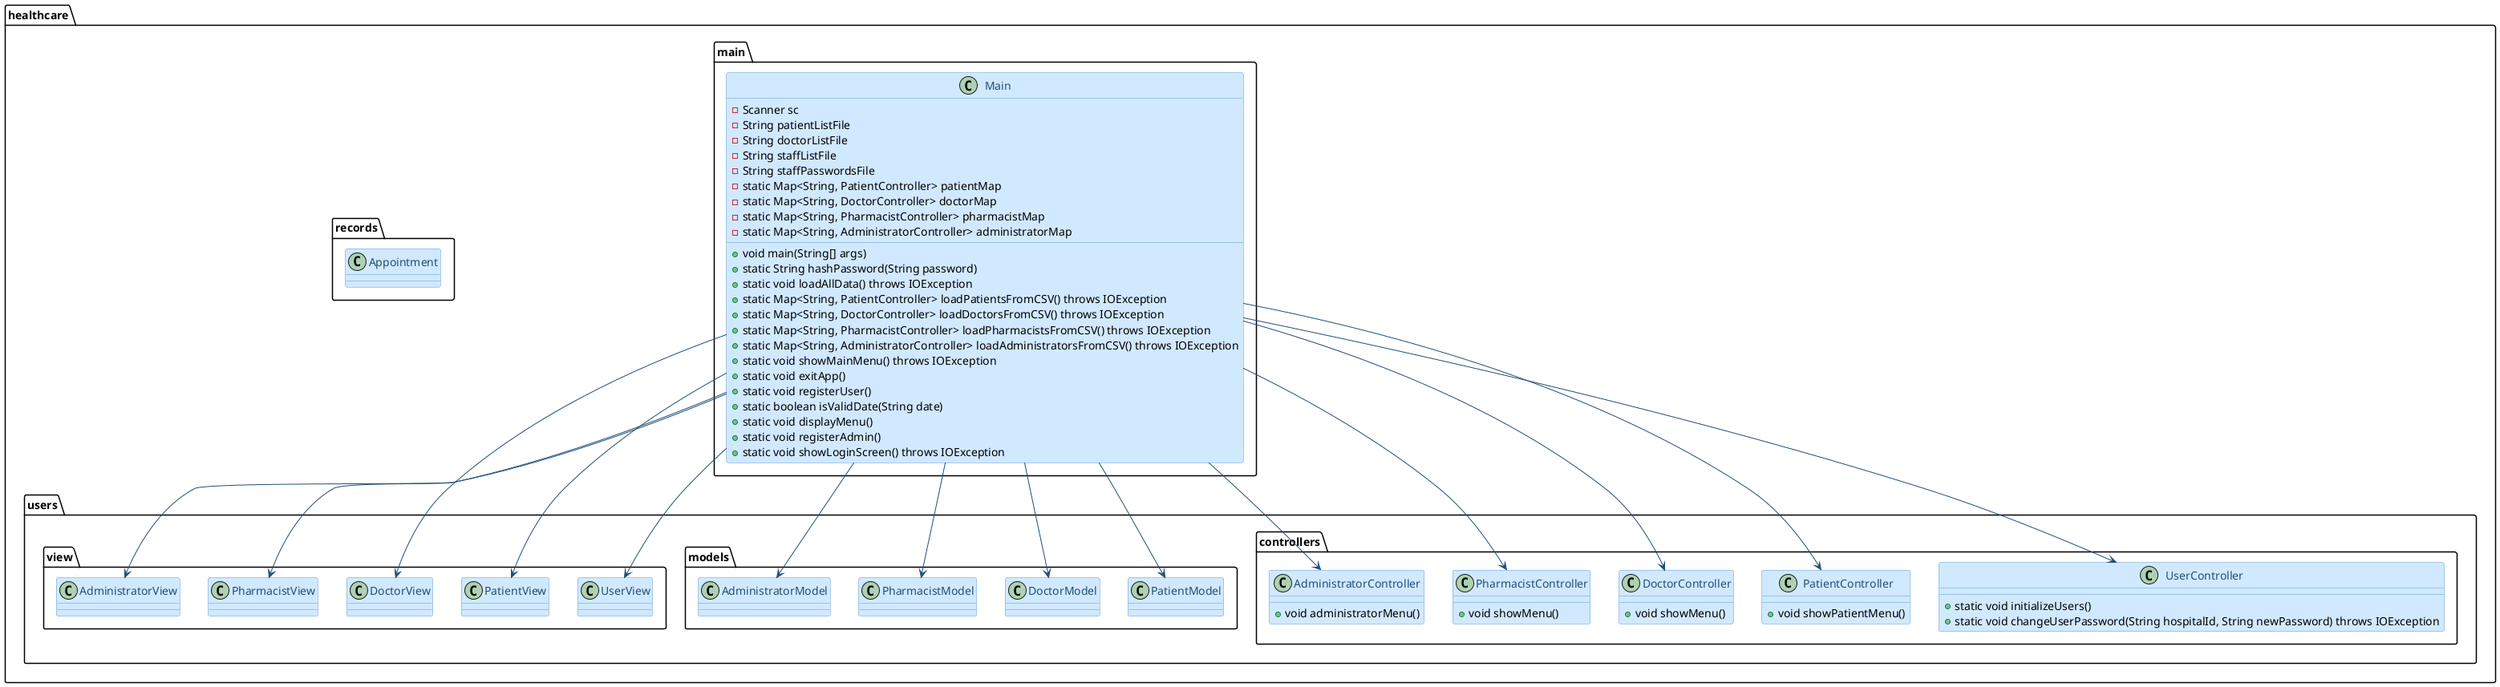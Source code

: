 @startuml main_class
skinparam classBackgroundColor #D1E9FF
skinparam classBorderColor #5B9BD5
skinparam classFontColor #1F4E79
skinparam classArrowColor #1F4E79
package healthcare.main {
    class Main {
        + void main(String[] args)
        - Scanner sc
        - String patientListFile
        - String doctorListFile
        - String staffListFile
        - String staffPasswordsFile
        - static Map<String, PatientController> patientMap
        - static Map<String, DoctorController> doctorMap
        - static Map<String, PharmacistController> pharmacistMap
        - static Map<String, AdministratorController> administratorMap
        + static String hashPassword(String password)
        + static void loadAllData() throws IOException
        + static Map<String, PatientController> loadPatientsFromCSV() throws IOException
        + static Map<String, DoctorController> loadDoctorsFromCSV() throws IOException
        + static Map<String, PharmacistController> loadPharmacistsFromCSV() throws IOException
        + static Map<String, AdministratorController> loadAdministratorsFromCSV() throws IOException
        + static void showMainMenu() throws IOException
        + static void exitApp()
        + static void registerUser()
        + static boolean isValidDate(String date)
        + static void displayMenu()
        + static void registerAdmin()
        + static void showLoginScreen() throws IOException
    }
}

package healthcare.records {
    class Appointment
}

package healthcare.users.controllers {
    class UserController {
        + static void initializeUsers()
        + static void changeUserPassword(String hospitalId, String newPassword) throws IOException
    }
    class PatientController {
        + void showPatientMenu()
    }
    class DoctorController {
        + void showMenu()
    }
    class PharmacistController {
        + void showMenu()
    }
    class AdministratorController {
        + void administratorMenu()
    }
}

package healthcare.users.models {
    class PatientModel
    class DoctorModel
    class PharmacistModel
    class AdministratorModel
}

package healthcare.users.view {
    class UserView
    class PatientView
    class DoctorView
    class PharmacistView
    class AdministratorView
}

' Relationships
Main --> UserController
Main --> PatientController
Main --> DoctorController
Main --> PharmacistController
Main --> AdministratorController

Main --> PatientModel
Main --> DoctorModel
Main --> PharmacistModel
Main --> AdministratorModel

Main --> UserView
Main --> PatientView
Main --> DoctorView
Main --> PharmacistView
Main --> AdministratorView

@enduml
